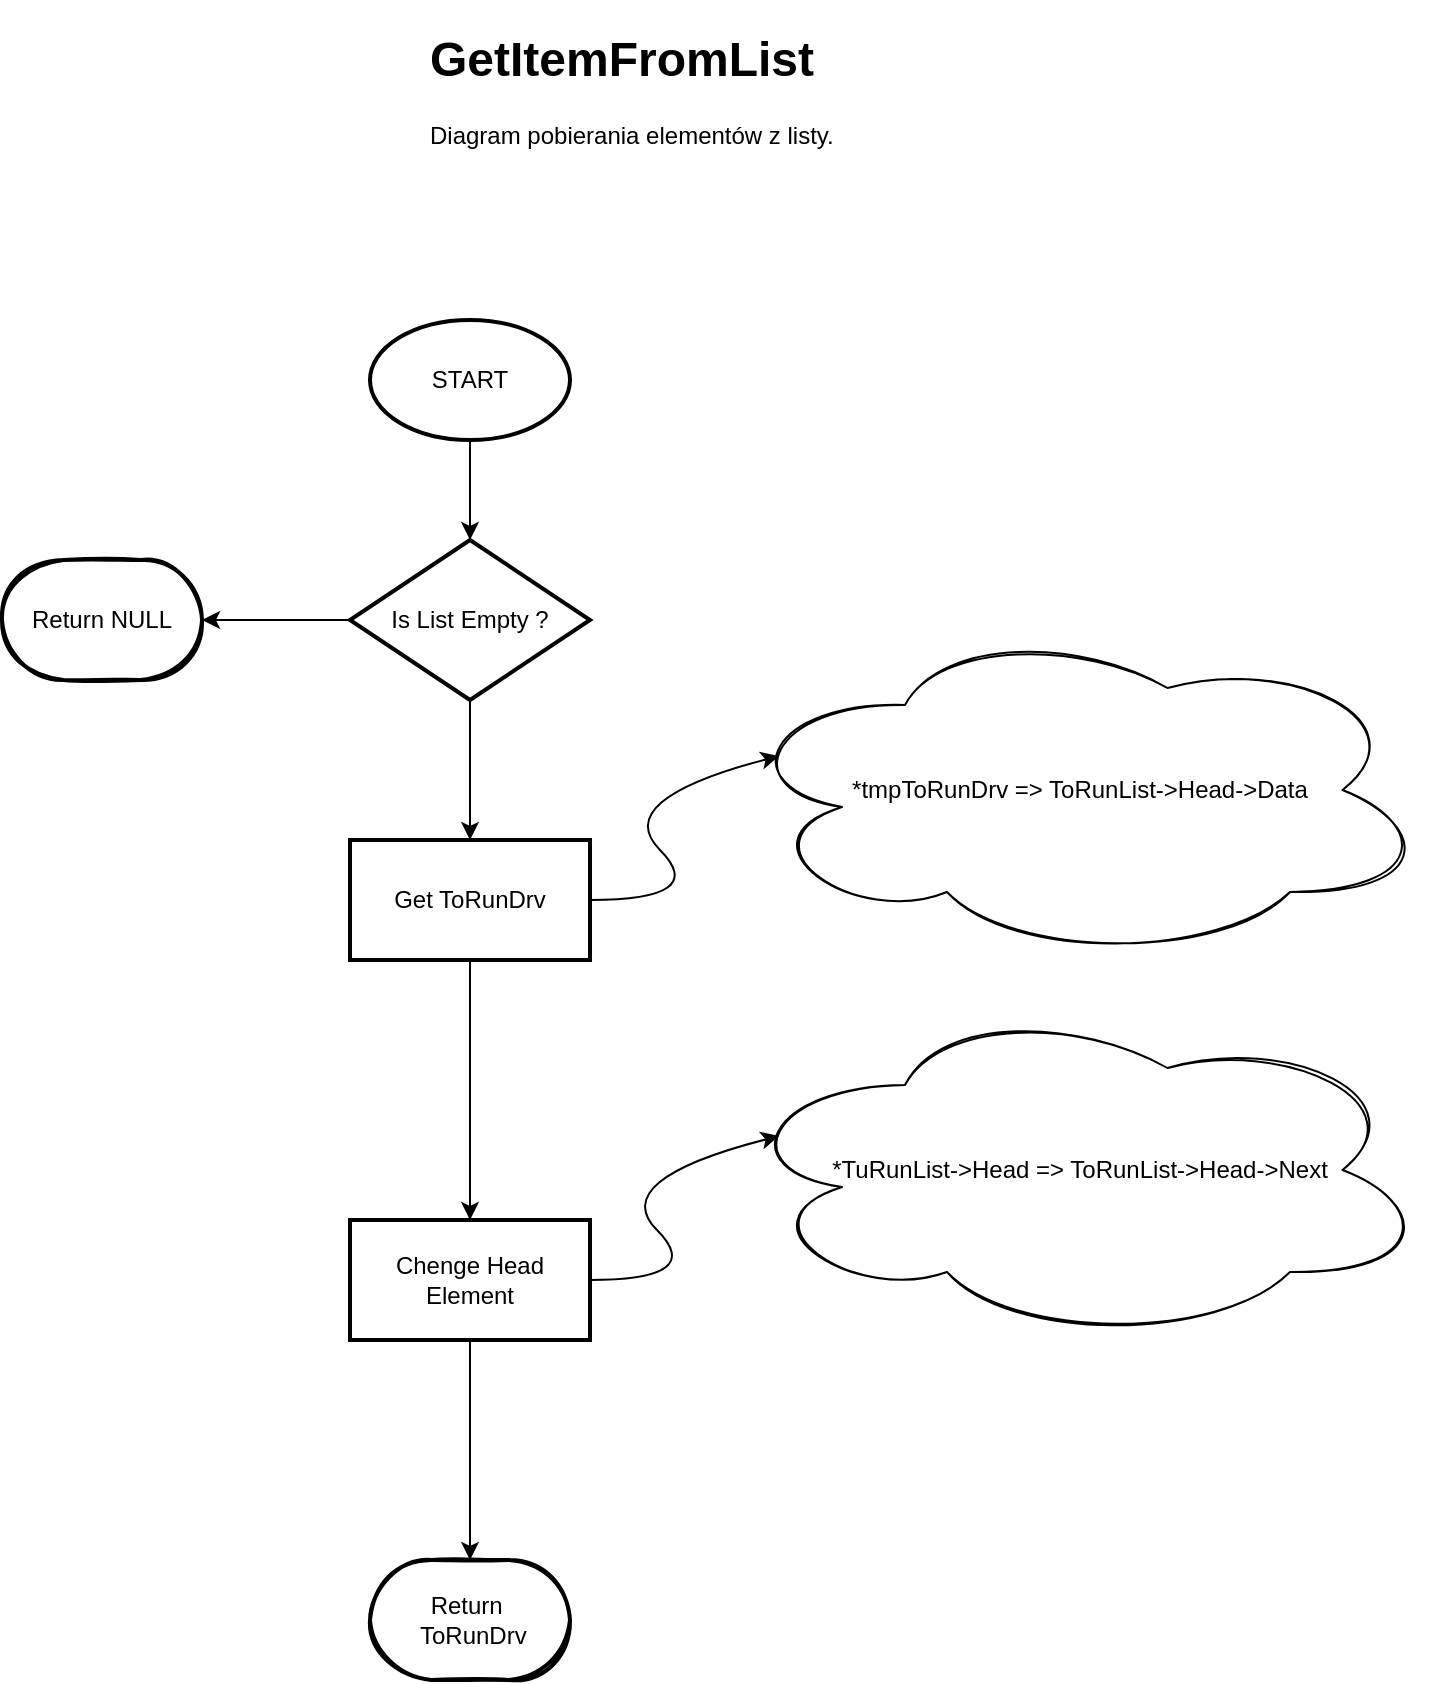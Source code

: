 <mxfile version="19.0.3" type="device"><diagram id="P7X-OuGgnOWJfJjzjN5Q" name="Strona-1"><mxGraphModel dx="1422" dy="865" grid="1" gridSize="10" guides="1" tooltips="1" connect="1" arrows="1" fold="1" page="1" pageScale="1" pageWidth="827" pageHeight="1169" math="0" shadow="0"><root><mxCell id="0"/><mxCell id="1" parent="0"/><mxCell id="dI7yoov1VS8YE0cYZL66-1" value="&lt;h1&gt;GetItemFromList&lt;/h1&gt;&lt;p&gt;Diagram pobierania elementów z listy.&lt;/p&gt;" style="text;html=1;strokeColor=none;fillColor=none;spacing=5;spacingTop=-20;whiteSpace=wrap;overflow=hidden;rounded=0;" parent="1" vertex="1"><mxGeometry x="299" y="10" width="230" height="80" as="geometry"/></mxCell><mxCell id="p8hN6sJAiasNCRaCeNvS-11" value="" style="edgeStyle=orthogonalEdgeStyle;rounded=0;orthogonalLoop=1;jettySize=auto;html=1;" edge="1" parent="1" source="p8hN6sJAiasNCRaCeNvS-1" target="p8hN6sJAiasNCRaCeNvS-10"><mxGeometry relative="1" as="geometry"/></mxCell><mxCell id="p8hN6sJAiasNCRaCeNvS-1" value="START" style="strokeWidth=2;html=1;shape=mxgraph.flowchart.start_1;whiteSpace=wrap;" vertex="1" parent="1"><mxGeometry x="274" y="160" width="100" height="60" as="geometry"/></mxCell><mxCell id="p8hN6sJAiasNCRaCeNvS-8" value="" style="edgeStyle=orthogonalEdgeStyle;rounded=0;orthogonalLoop=1;jettySize=auto;html=1;" edge="1" parent="1" source="p8hN6sJAiasNCRaCeNvS-3" target="p8hN6sJAiasNCRaCeNvS-7"><mxGeometry relative="1" as="geometry"/></mxCell><mxCell id="p8hN6sJAiasNCRaCeNvS-3" value="Get ToRunDrv" style="whiteSpace=wrap;html=1;strokeWidth=2;" vertex="1" parent="1"><mxGeometry x="264" y="420" width="120" height="60" as="geometry"/></mxCell><mxCell id="p8hN6sJAiasNCRaCeNvS-5" value="&lt;div style=&quot;&quot;&gt;&lt;span style=&quot;background-color: initial;&quot;&gt;*tmpToRunDrv =&amp;gt; ToRunList-&amp;gt;Head-&amp;gt;Data&lt;/span&gt;&lt;/div&gt;" style="ellipse;shape=cloud;whiteSpace=wrap;html=1;align=center;sketch=1;" vertex="1" parent="1"><mxGeometry x="454" y="310" width="350" height="170" as="geometry"/></mxCell><mxCell id="p8hN6sJAiasNCRaCeNvS-20" value="" style="edgeStyle=orthogonalEdgeStyle;rounded=0;orthogonalLoop=1;jettySize=auto;html=1;" edge="1" parent="1" source="p8hN6sJAiasNCRaCeNvS-7" target="p8hN6sJAiasNCRaCeNvS-19"><mxGeometry relative="1" as="geometry"/></mxCell><mxCell id="p8hN6sJAiasNCRaCeNvS-7" value="Chenge Head Element" style="whiteSpace=wrap;html=1;strokeWidth=2;" vertex="1" parent="1"><mxGeometry x="264" y="610" width="120" height="60" as="geometry"/></mxCell><mxCell id="p8hN6sJAiasNCRaCeNvS-9" value="&lt;div style=&quot;&quot;&gt;&lt;span style=&quot;background-color: initial;&quot;&gt;*TuRunList-&amp;gt;Head =&amp;gt; ToRunList-&amp;gt;Head-&amp;gt;Next&lt;/span&gt;&lt;/div&gt;" style="ellipse;shape=cloud;whiteSpace=wrap;html=1;align=center;sketch=1;" vertex="1" parent="1"><mxGeometry x="454" y="500" width="350" height="170" as="geometry"/></mxCell><mxCell id="p8hN6sJAiasNCRaCeNvS-12" value="" style="edgeStyle=orthogonalEdgeStyle;rounded=0;orthogonalLoop=1;jettySize=auto;html=1;" edge="1" parent="1" source="p8hN6sJAiasNCRaCeNvS-10" target="p8hN6sJAiasNCRaCeNvS-3"><mxGeometry relative="1" as="geometry"/></mxCell><mxCell id="p8hN6sJAiasNCRaCeNvS-16" value="" style="edgeStyle=orthogonalEdgeStyle;rounded=0;orthogonalLoop=1;jettySize=auto;html=1;" edge="1" parent="1" source="p8hN6sJAiasNCRaCeNvS-10" target="p8hN6sJAiasNCRaCeNvS-15"><mxGeometry relative="1" as="geometry"/></mxCell><mxCell id="p8hN6sJAiasNCRaCeNvS-10" value="Is List Empty ?" style="rhombus;whiteSpace=wrap;html=1;strokeWidth=2;" vertex="1" parent="1"><mxGeometry x="264" y="270" width="120" height="80" as="geometry"/></mxCell><mxCell id="p8hN6sJAiasNCRaCeNvS-15" value="Return NULL" style="strokeWidth=2;html=1;shape=mxgraph.flowchart.terminator;whiteSpace=wrap;sketch=1;" vertex="1" parent="1"><mxGeometry x="90" y="280" width="100" height="60" as="geometry"/></mxCell><mxCell id="p8hN6sJAiasNCRaCeNvS-19" value="Return&amp;nbsp; &amp;nbsp;ToRunDrv" style="strokeWidth=2;html=1;shape=mxgraph.flowchart.terminator;whiteSpace=wrap;sketch=1;" vertex="1" parent="1"><mxGeometry x="274" y="780" width="100" height="60" as="geometry"/></mxCell><mxCell id="p8hN6sJAiasNCRaCeNvS-21" value="" style="curved=1;endArrow=classic;html=1;rounded=0;exitX=1;exitY=0.5;exitDx=0;exitDy=0;entryX=0.07;entryY=0.4;entryDx=0;entryDy=0;entryPerimeter=0;" edge="1" parent="1" source="p8hN6sJAiasNCRaCeNvS-3" target="p8hN6sJAiasNCRaCeNvS-5"><mxGeometry width="50" height="50" relative="1" as="geometry"><mxPoint x="394" y="450" as="sourcePoint"/><mxPoint x="444" y="400" as="targetPoint"/><Array as="points"><mxPoint x="444" y="450"/><mxPoint x="394" y="400"/></Array></mxGeometry></mxCell><mxCell id="p8hN6sJAiasNCRaCeNvS-22" value="" style="curved=1;endArrow=classic;html=1;rounded=0;exitX=1;exitY=0.5;exitDx=0;exitDy=0;entryX=0.07;entryY=0.4;entryDx=0;entryDy=0;entryPerimeter=0;" edge="1" parent="1" source="p8hN6sJAiasNCRaCeNvS-7" target="p8hN6sJAiasNCRaCeNvS-9"><mxGeometry width="50" height="50" relative="1" as="geometry"><mxPoint x="392.5" y="640" as="sourcePoint"/><mxPoint x="442.5" y="590" as="targetPoint"/><Array as="points"><mxPoint x="442.5" y="640"/><mxPoint x="392.5" y="590"/></Array></mxGeometry></mxCell></root></mxGraphModel></diagram></mxfile>